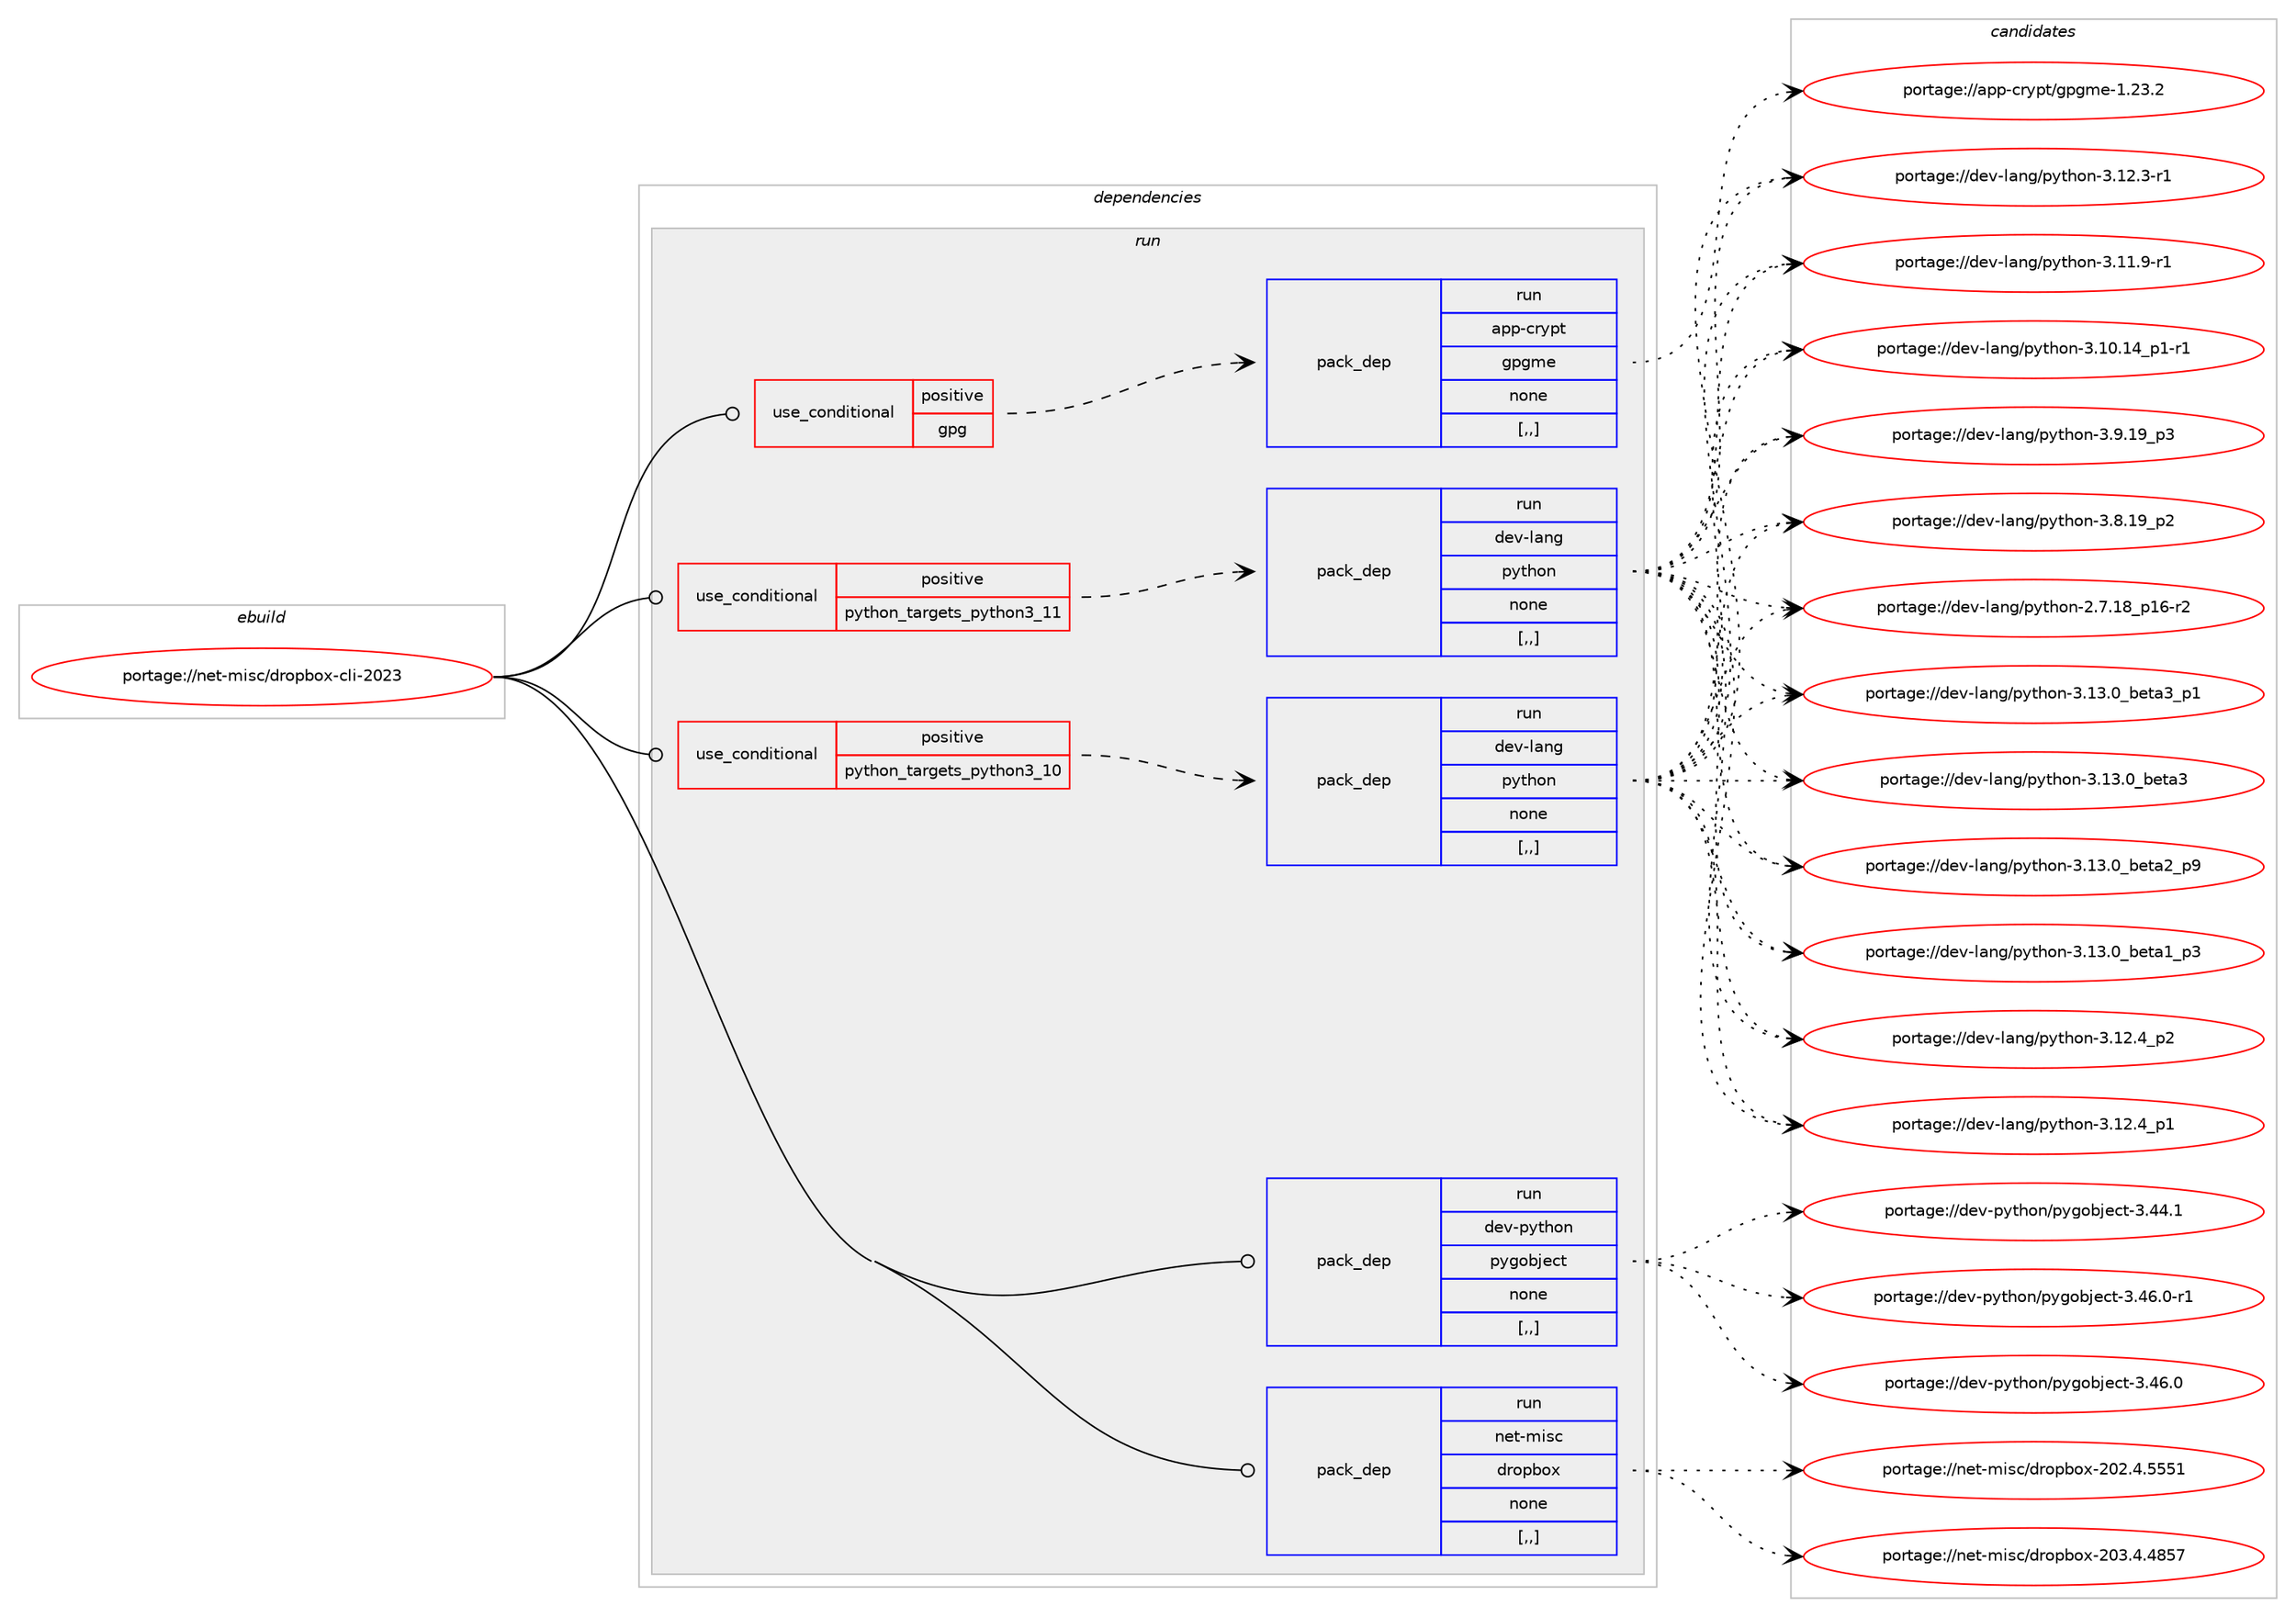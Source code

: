 digraph prolog {

# *************
# Graph options
# *************

newrank=true;
concentrate=true;
compound=true;
graph [rankdir=LR,fontname=Helvetica,fontsize=10,ranksep=1.5];#, ranksep=2.5, nodesep=0.2];
edge  [arrowhead=vee];
node  [fontname=Helvetica,fontsize=10];

# **********
# The ebuild
# **********

subgraph cluster_leftcol {
color=gray;
label=<<i>ebuild</i>>;
id [label="portage://net-misc/dropbox-cli-2023", color=red, width=4, href="../net-misc/dropbox-cli-2023.svg"];
}

# ****************
# The dependencies
# ****************

subgraph cluster_midcol {
color=gray;
label=<<i>dependencies</i>>;
subgraph cluster_compile {
fillcolor="#eeeeee";
style=filled;
label=<<i>compile</i>>;
}
subgraph cluster_compileandrun {
fillcolor="#eeeeee";
style=filled;
label=<<i>compile and run</i>>;
}
subgraph cluster_run {
fillcolor="#eeeeee";
style=filled;
label=<<i>run</i>>;
subgraph cond96587 {
dependency367397 [label=<<TABLE BORDER="0" CELLBORDER="1" CELLSPACING="0" CELLPADDING="4"><TR><TD ROWSPAN="3" CELLPADDING="10">use_conditional</TD></TR><TR><TD>positive</TD></TR><TR><TD>gpg</TD></TR></TABLE>>, shape=none, color=red];
subgraph pack268129 {
dependency367398 [label=<<TABLE BORDER="0" CELLBORDER="1" CELLSPACING="0" CELLPADDING="4" WIDTH="220"><TR><TD ROWSPAN="6" CELLPADDING="30">pack_dep</TD></TR><TR><TD WIDTH="110">run</TD></TR><TR><TD>app-crypt</TD></TR><TR><TD>gpgme</TD></TR><TR><TD>none</TD></TR><TR><TD>[,,]</TD></TR></TABLE>>, shape=none, color=blue];
}
dependency367397:e -> dependency367398:w [weight=20,style="dashed",arrowhead="vee"];
}
id:e -> dependency367397:w [weight=20,style="solid",arrowhead="odot"];
subgraph cond96588 {
dependency367399 [label=<<TABLE BORDER="0" CELLBORDER="1" CELLSPACING="0" CELLPADDING="4"><TR><TD ROWSPAN="3" CELLPADDING="10">use_conditional</TD></TR><TR><TD>positive</TD></TR><TR><TD>python_targets_python3_10</TD></TR></TABLE>>, shape=none, color=red];
subgraph pack268130 {
dependency367400 [label=<<TABLE BORDER="0" CELLBORDER="1" CELLSPACING="0" CELLPADDING="4" WIDTH="220"><TR><TD ROWSPAN="6" CELLPADDING="30">pack_dep</TD></TR><TR><TD WIDTH="110">run</TD></TR><TR><TD>dev-lang</TD></TR><TR><TD>python</TD></TR><TR><TD>none</TD></TR><TR><TD>[,,]</TD></TR></TABLE>>, shape=none, color=blue];
}
dependency367399:e -> dependency367400:w [weight=20,style="dashed",arrowhead="vee"];
}
id:e -> dependency367399:w [weight=20,style="solid",arrowhead="odot"];
subgraph cond96589 {
dependency367401 [label=<<TABLE BORDER="0" CELLBORDER="1" CELLSPACING="0" CELLPADDING="4"><TR><TD ROWSPAN="3" CELLPADDING="10">use_conditional</TD></TR><TR><TD>positive</TD></TR><TR><TD>python_targets_python3_11</TD></TR></TABLE>>, shape=none, color=red];
subgraph pack268131 {
dependency367402 [label=<<TABLE BORDER="0" CELLBORDER="1" CELLSPACING="0" CELLPADDING="4" WIDTH="220"><TR><TD ROWSPAN="6" CELLPADDING="30">pack_dep</TD></TR><TR><TD WIDTH="110">run</TD></TR><TR><TD>dev-lang</TD></TR><TR><TD>python</TD></TR><TR><TD>none</TD></TR><TR><TD>[,,]</TD></TR></TABLE>>, shape=none, color=blue];
}
dependency367401:e -> dependency367402:w [weight=20,style="dashed",arrowhead="vee"];
}
id:e -> dependency367401:w [weight=20,style="solid",arrowhead="odot"];
subgraph pack268132 {
dependency367403 [label=<<TABLE BORDER="0" CELLBORDER="1" CELLSPACING="0" CELLPADDING="4" WIDTH="220"><TR><TD ROWSPAN="6" CELLPADDING="30">pack_dep</TD></TR><TR><TD WIDTH="110">run</TD></TR><TR><TD>dev-python</TD></TR><TR><TD>pygobject</TD></TR><TR><TD>none</TD></TR><TR><TD>[,,]</TD></TR></TABLE>>, shape=none, color=blue];
}
id:e -> dependency367403:w [weight=20,style="solid",arrowhead="odot"];
subgraph pack268133 {
dependency367404 [label=<<TABLE BORDER="0" CELLBORDER="1" CELLSPACING="0" CELLPADDING="4" WIDTH="220"><TR><TD ROWSPAN="6" CELLPADDING="30">pack_dep</TD></TR><TR><TD WIDTH="110">run</TD></TR><TR><TD>net-misc</TD></TR><TR><TD>dropbox</TD></TR><TR><TD>none</TD></TR><TR><TD>[,,]</TD></TR></TABLE>>, shape=none, color=blue];
}
id:e -> dependency367404:w [weight=20,style="solid",arrowhead="odot"];
}
}

# **************
# The candidates
# **************

subgraph cluster_choices {
rank=same;
color=gray;
label=<<i>candidates</i>>;

subgraph choice268129 {
color=black;
nodesep=1;
choice9711211245991141211121164710311210310910145494650514650 [label="portage://app-crypt/gpgme-1.23.2", color=red, width=4,href="../app-crypt/gpgme-1.23.2.svg"];
dependency367398:e -> choice9711211245991141211121164710311210310910145494650514650:w [style=dotted,weight="100"];
}
subgraph choice268130 {
color=black;
nodesep=1;
choice10010111845108971101034711212111610411111045514649514648959810111697519511249 [label="portage://dev-lang/python-3.13.0_beta3_p1", color=red, width=4,href="../dev-lang/python-3.13.0_beta3_p1.svg"];
choice1001011184510897110103471121211161041111104551464951464895981011169751 [label="portage://dev-lang/python-3.13.0_beta3", color=red, width=4,href="../dev-lang/python-3.13.0_beta3.svg"];
choice10010111845108971101034711212111610411111045514649514648959810111697509511257 [label="portage://dev-lang/python-3.13.0_beta2_p9", color=red, width=4,href="../dev-lang/python-3.13.0_beta2_p9.svg"];
choice10010111845108971101034711212111610411111045514649514648959810111697499511251 [label="portage://dev-lang/python-3.13.0_beta1_p3", color=red, width=4,href="../dev-lang/python-3.13.0_beta1_p3.svg"];
choice100101118451089711010347112121116104111110455146495046529511250 [label="portage://dev-lang/python-3.12.4_p2", color=red, width=4,href="../dev-lang/python-3.12.4_p2.svg"];
choice100101118451089711010347112121116104111110455146495046529511249 [label="portage://dev-lang/python-3.12.4_p1", color=red, width=4,href="../dev-lang/python-3.12.4_p1.svg"];
choice100101118451089711010347112121116104111110455146495046514511449 [label="portage://dev-lang/python-3.12.3-r1", color=red, width=4,href="../dev-lang/python-3.12.3-r1.svg"];
choice100101118451089711010347112121116104111110455146494946574511449 [label="portage://dev-lang/python-3.11.9-r1", color=red, width=4,href="../dev-lang/python-3.11.9-r1.svg"];
choice100101118451089711010347112121116104111110455146494846495295112494511449 [label="portage://dev-lang/python-3.10.14_p1-r1", color=red, width=4,href="../dev-lang/python-3.10.14_p1-r1.svg"];
choice100101118451089711010347112121116104111110455146574649579511251 [label="portage://dev-lang/python-3.9.19_p3", color=red, width=4,href="../dev-lang/python-3.9.19_p3.svg"];
choice100101118451089711010347112121116104111110455146564649579511250 [label="portage://dev-lang/python-3.8.19_p2", color=red, width=4,href="../dev-lang/python-3.8.19_p2.svg"];
choice100101118451089711010347112121116104111110455046554649569511249544511450 [label="portage://dev-lang/python-2.7.18_p16-r2", color=red, width=4,href="../dev-lang/python-2.7.18_p16-r2.svg"];
dependency367400:e -> choice10010111845108971101034711212111610411111045514649514648959810111697519511249:w [style=dotted,weight="100"];
dependency367400:e -> choice1001011184510897110103471121211161041111104551464951464895981011169751:w [style=dotted,weight="100"];
dependency367400:e -> choice10010111845108971101034711212111610411111045514649514648959810111697509511257:w [style=dotted,weight="100"];
dependency367400:e -> choice10010111845108971101034711212111610411111045514649514648959810111697499511251:w [style=dotted,weight="100"];
dependency367400:e -> choice100101118451089711010347112121116104111110455146495046529511250:w [style=dotted,weight="100"];
dependency367400:e -> choice100101118451089711010347112121116104111110455146495046529511249:w [style=dotted,weight="100"];
dependency367400:e -> choice100101118451089711010347112121116104111110455146495046514511449:w [style=dotted,weight="100"];
dependency367400:e -> choice100101118451089711010347112121116104111110455146494946574511449:w [style=dotted,weight="100"];
dependency367400:e -> choice100101118451089711010347112121116104111110455146494846495295112494511449:w [style=dotted,weight="100"];
dependency367400:e -> choice100101118451089711010347112121116104111110455146574649579511251:w [style=dotted,weight="100"];
dependency367400:e -> choice100101118451089711010347112121116104111110455146564649579511250:w [style=dotted,weight="100"];
dependency367400:e -> choice100101118451089711010347112121116104111110455046554649569511249544511450:w [style=dotted,weight="100"];
}
subgraph choice268131 {
color=black;
nodesep=1;
choice10010111845108971101034711212111610411111045514649514648959810111697519511249 [label="portage://dev-lang/python-3.13.0_beta3_p1", color=red, width=4,href="../dev-lang/python-3.13.0_beta3_p1.svg"];
choice1001011184510897110103471121211161041111104551464951464895981011169751 [label="portage://dev-lang/python-3.13.0_beta3", color=red, width=4,href="../dev-lang/python-3.13.0_beta3.svg"];
choice10010111845108971101034711212111610411111045514649514648959810111697509511257 [label="portage://dev-lang/python-3.13.0_beta2_p9", color=red, width=4,href="../dev-lang/python-3.13.0_beta2_p9.svg"];
choice10010111845108971101034711212111610411111045514649514648959810111697499511251 [label="portage://dev-lang/python-3.13.0_beta1_p3", color=red, width=4,href="../dev-lang/python-3.13.0_beta1_p3.svg"];
choice100101118451089711010347112121116104111110455146495046529511250 [label="portage://dev-lang/python-3.12.4_p2", color=red, width=4,href="../dev-lang/python-3.12.4_p2.svg"];
choice100101118451089711010347112121116104111110455146495046529511249 [label="portage://dev-lang/python-3.12.4_p1", color=red, width=4,href="../dev-lang/python-3.12.4_p1.svg"];
choice100101118451089711010347112121116104111110455146495046514511449 [label="portage://dev-lang/python-3.12.3-r1", color=red, width=4,href="../dev-lang/python-3.12.3-r1.svg"];
choice100101118451089711010347112121116104111110455146494946574511449 [label="portage://dev-lang/python-3.11.9-r1", color=red, width=4,href="../dev-lang/python-3.11.9-r1.svg"];
choice100101118451089711010347112121116104111110455146494846495295112494511449 [label="portage://dev-lang/python-3.10.14_p1-r1", color=red, width=4,href="../dev-lang/python-3.10.14_p1-r1.svg"];
choice100101118451089711010347112121116104111110455146574649579511251 [label="portage://dev-lang/python-3.9.19_p3", color=red, width=4,href="../dev-lang/python-3.9.19_p3.svg"];
choice100101118451089711010347112121116104111110455146564649579511250 [label="portage://dev-lang/python-3.8.19_p2", color=red, width=4,href="../dev-lang/python-3.8.19_p2.svg"];
choice100101118451089711010347112121116104111110455046554649569511249544511450 [label="portage://dev-lang/python-2.7.18_p16-r2", color=red, width=4,href="../dev-lang/python-2.7.18_p16-r2.svg"];
dependency367402:e -> choice10010111845108971101034711212111610411111045514649514648959810111697519511249:w [style=dotted,weight="100"];
dependency367402:e -> choice1001011184510897110103471121211161041111104551464951464895981011169751:w [style=dotted,weight="100"];
dependency367402:e -> choice10010111845108971101034711212111610411111045514649514648959810111697509511257:w [style=dotted,weight="100"];
dependency367402:e -> choice10010111845108971101034711212111610411111045514649514648959810111697499511251:w [style=dotted,weight="100"];
dependency367402:e -> choice100101118451089711010347112121116104111110455146495046529511250:w [style=dotted,weight="100"];
dependency367402:e -> choice100101118451089711010347112121116104111110455146495046529511249:w [style=dotted,weight="100"];
dependency367402:e -> choice100101118451089711010347112121116104111110455146495046514511449:w [style=dotted,weight="100"];
dependency367402:e -> choice100101118451089711010347112121116104111110455146494946574511449:w [style=dotted,weight="100"];
dependency367402:e -> choice100101118451089711010347112121116104111110455146494846495295112494511449:w [style=dotted,weight="100"];
dependency367402:e -> choice100101118451089711010347112121116104111110455146574649579511251:w [style=dotted,weight="100"];
dependency367402:e -> choice100101118451089711010347112121116104111110455146564649579511250:w [style=dotted,weight="100"];
dependency367402:e -> choice100101118451089711010347112121116104111110455046554649569511249544511450:w [style=dotted,weight="100"];
}
subgraph choice268132 {
color=black;
nodesep=1;
choice10010111845112121116104111110471121211031119810610199116455146525446484511449 [label="portage://dev-python/pygobject-3.46.0-r1", color=red, width=4,href="../dev-python/pygobject-3.46.0-r1.svg"];
choice1001011184511212111610411111047112121103111981061019911645514652544648 [label="portage://dev-python/pygobject-3.46.0", color=red, width=4,href="../dev-python/pygobject-3.46.0.svg"];
choice1001011184511212111610411111047112121103111981061019911645514652524649 [label="portage://dev-python/pygobject-3.44.1", color=red, width=4,href="../dev-python/pygobject-3.44.1.svg"];
dependency367403:e -> choice10010111845112121116104111110471121211031119810610199116455146525446484511449:w [style=dotted,weight="100"];
dependency367403:e -> choice1001011184511212111610411111047112121103111981061019911645514652544648:w [style=dotted,weight="100"];
dependency367403:e -> choice1001011184511212111610411111047112121103111981061019911645514652524649:w [style=dotted,weight="100"];
}
subgraph choice268133 {
color=black;
nodesep=1;
choice110101116451091051159947100114111112981111204550485146524652565355 [label="portage://net-misc/dropbox-203.4.4857", color=red, width=4,href="../net-misc/dropbox-203.4.4857.svg"];
choice110101116451091051159947100114111112981111204550485046524653535349 [label="portage://net-misc/dropbox-202.4.5551", color=red, width=4,href="../net-misc/dropbox-202.4.5551.svg"];
dependency367404:e -> choice110101116451091051159947100114111112981111204550485146524652565355:w [style=dotted,weight="100"];
dependency367404:e -> choice110101116451091051159947100114111112981111204550485046524653535349:w [style=dotted,weight="100"];
}
}

}
